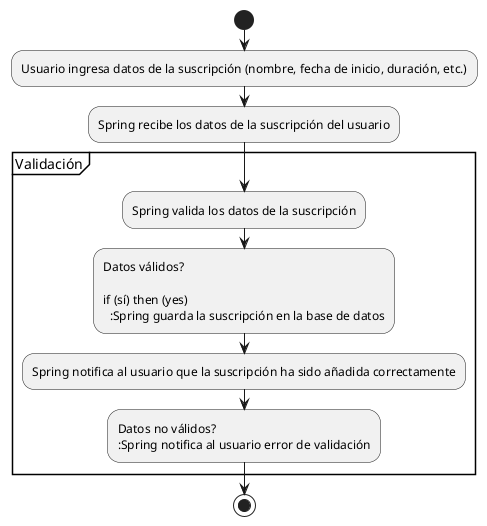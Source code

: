 @startuml
start

:Usuario ingresa datos de la suscripción (nombre, fecha de inicio, duración, etc.);
:Spring recibe los datos de la suscripción del usuario;

partition Validación {
  :Spring valida los datos de la suscripción;
  :Datos válidos?

  if (sí) then (yes)
    :Spring guarda la suscripción en la base de datos;
    :Spring notifica al usuario que la suscripción ha sido añadida correctamente;


  :Datos no válidos?
  :Spring notifica al usuario error de validación;
}

stop
@enduml
ml